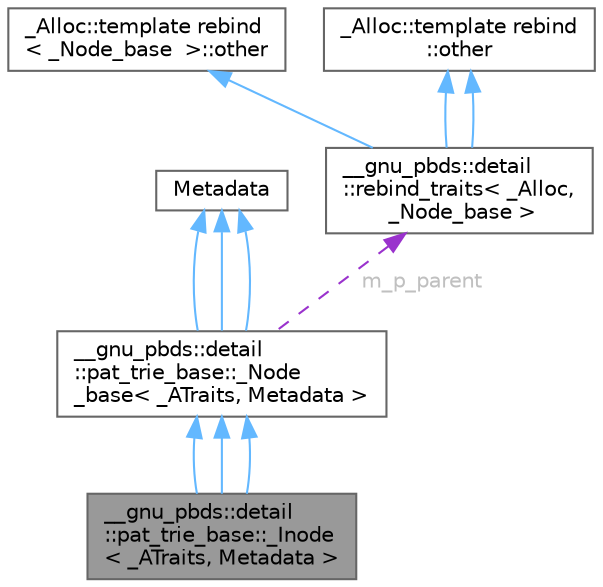 digraph "__gnu_pbds::detail::pat_trie_base::_Inode&lt; _ATraits, Metadata &gt;"
{
 // LATEX_PDF_SIZE
  bgcolor="transparent";
  edge [fontname=Helvetica,fontsize=10,labelfontname=Helvetica,labelfontsize=10];
  node [fontname=Helvetica,fontsize=10,shape=box,height=0.2,width=0.4];
  Node1 [id="Node000001",label="__gnu_pbds::detail\l::pat_trie_base::_Inode\l\< _ATraits, Metadata \>",height=0.2,width=0.4,color="gray40", fillcolor="grey60", style="filled", fontcolor="black",tooltip="Internal node type, PATRICIA tree."];
  Node2 -> Node1 [id="edge21_Node000001_Node000002",dir="back",color="steelblue1",style="solid",tooltip=" "];
  Node2 [id="Node000002",label="__gnu_pbds::detail\l::pat_trie_base::_Node\l_base\< _ATraits, Metadata \>",height=0.2,width=0.4,color="gray40", fillcolor="white", style="filled",URL="$struct____gnu__pbds_1_1detail_1_1pat__trie__base_1_1___node__base.html",tooltip="Node base."];
  Node3 -> Node2 [id="edge22_Node000002_Node000003",dir="back",color="steelblue1",style="solid",tooltip=" "];
  Node3 [id="Node000003",label="Metadata",height=0.2,width=0.4,color="gray40", fillcolor="white", style="filled",tooltip=" "];
  Node3 -> Node2 [id="edge23_Node000002_Node000003",dir="back",color="steelblue1",style="solid",tooltip=" "];
  Node3 -> Node2 [id="edge24_Node000002_Node000003",dir="back",color="steelblue1",style="solid",tooltip=" "];
  Node4 -> Node2 [id="edge25_Node000002_Node000004",dir="back",color="darkorchid3",style="dashed",tooltip=" ",label=" m_p_parent",fontcolor="grey" ];
  Node4 [id="Node000004",label="__gnu_pbds::detail\l::rebind_traits\< _Alloc,\l _Node_base \>",height=0.2,width=0.4,color="gray40", fillcolor="white", style="filled",URL="$struct____gnu__pbds_1_1detail_1_1rebind__traits.html",tooltip=" "];
  Node5 -> Node4 [id="edge26_Node000004_Node000005",dir="back",color="steelblue1",style="solid",tooltip=" "];
  Node5 [id="Node000005",label="_Alloc::template rebind\l\< _Node_base  \>::other",height=0.2,width=0.4,color="gray40", fillcolor="white", style="filled",tooltip=" "];
  Node6 -> Node4 [id="edge27_Node000004_Node000006",dir="back",color="steelblue1",style="solid",tooltip=" "];
  Node6 [id="Node000006",label="_Alloc::template rebind\l::other",height=0.2,width=0.4,color="gray40", fillcolor="white", style="filled",tooltip=" "];
  Node6 -> Node4 [id="edge28_Node000004_Node000006",dir="back",color="steelblue1",style="solid",tooltip=" "];
  Node2 -> Node1 [id="edge29_Node000001_Node000002",dir="back",color="steelblue1",style="solid",tooltip=" "];
  Node2 -> Node1 [id="edge30_Node000001_Node000002",dir="back",color="steelblue1",style="solid",tooltip=" "];
}
